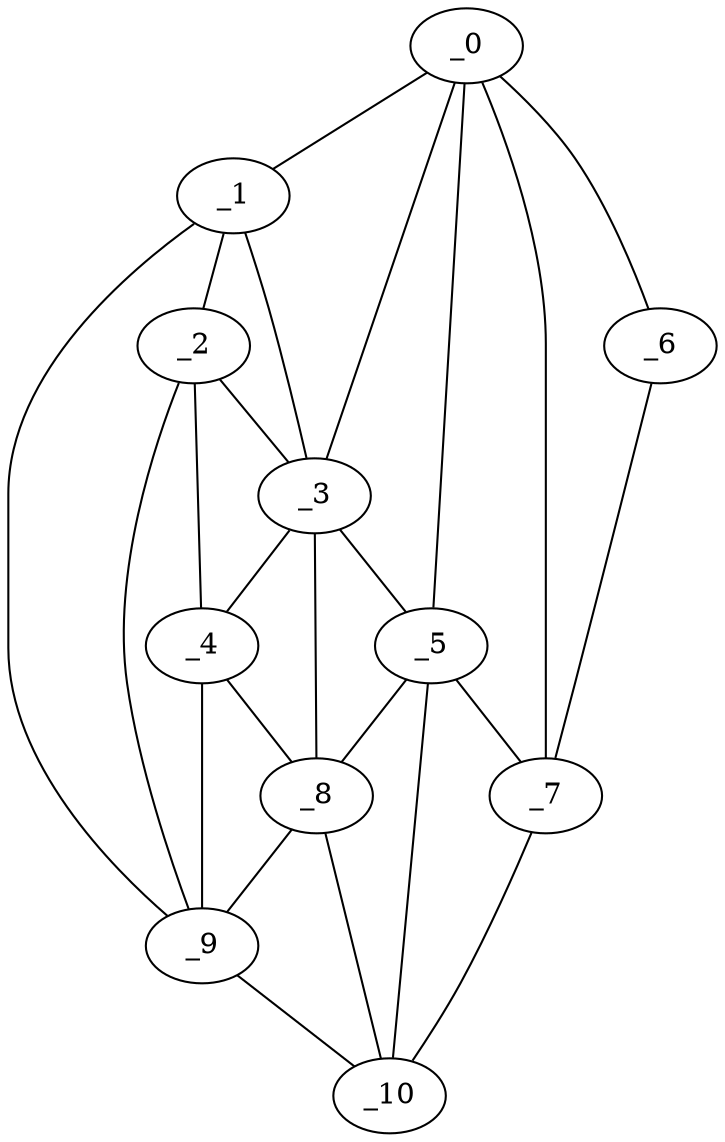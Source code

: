 graph "obj33__70.gxl" {
	_0	 [x=55,
		y=35];
	_1	 [x=56,
		y=112];
	_0 -- _1	 [valence=1];
	_3	 [x=58,
		y=85];
	_0 -- _3	 [valence=2];
	_5	 [x=60,
		y=55];
	_0 -- _5	 [valence=2];
	_6	 [x=66,
		y=2];
	_0 -- _6	 [valence=1];
	_7	 [x=76,
		y=34];
	_0 -- _7	 [valence=1];
	_2	 [x=57,
		y=104];
	_1 -- _2	 [valence=2];
	_1 -- _3	 [valence=2];
	_9	 [x=76,
		y=124];
	_1 -- _9	 [valence=1];
	_2 -- _3	 [valence=2];
	_4	 [x=58,
		y=100];
	_2 -- _4	 [valence=2];
	_2 -- _9	 [valence=2];
	_3 -- _4	 [valence=1];
	_3 -- _5	 [valence=2];
	_8	 [x=76,
		y=63];
	_3 -- _8	 [valence=1];
	_4 -- _8	 [valence=2];
	_4 -- _9	 [valence=1];
	_5 -- _7	 [valence=2];
	_5 -- _8	 [valence=2];
	_10	 [x=79,
		y=51];
	_5 -- _10	 [valence=1];
	_6 -- _7	 [valence=1];
	_7 -- _10	 [valence=1];
	_8 -- _9	 [valence=2];
	_8 -- _10	 [valence=2];
	_9 -- _10	 [valence=1];
}
